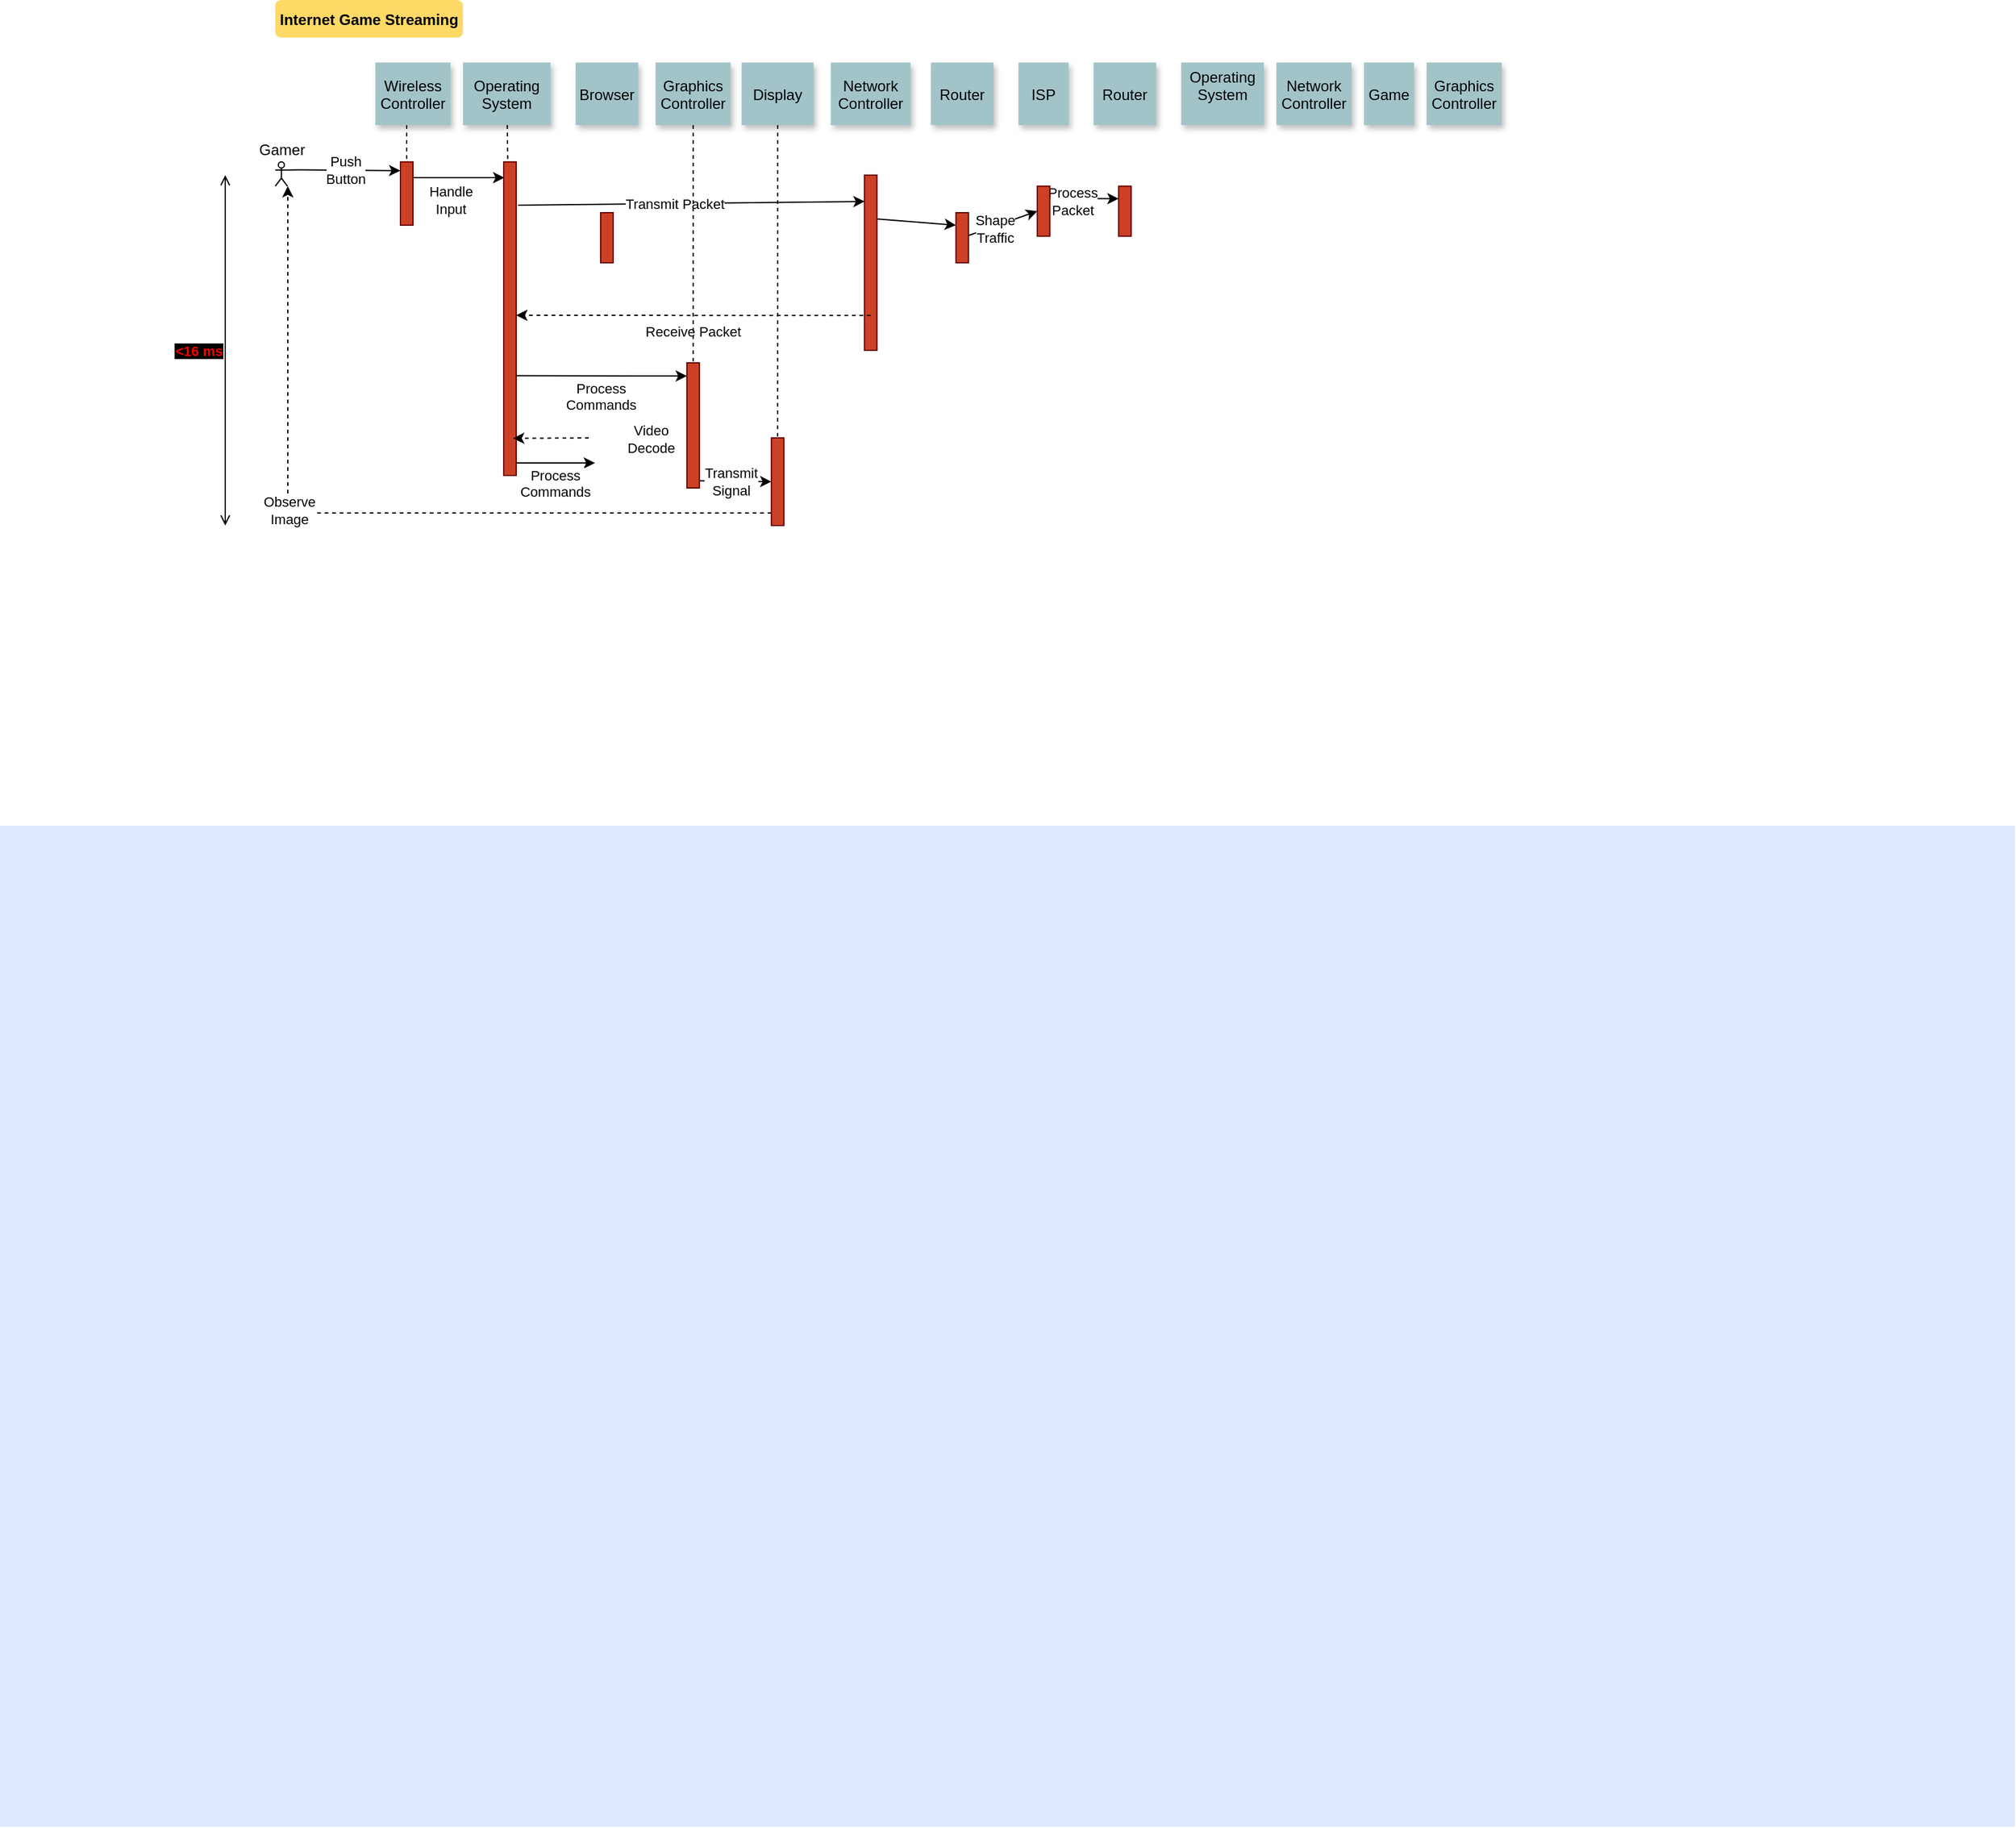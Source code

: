 <mxfile version="13.1.3" type="github">
  <diagram name="Page-1" id="9361dd3d-8414-5efd-6122-117bd74ce7a7">
    <mxGraphModel dx="1318" dy="603" grid="1" gridSize="10" guides="1" tooltips="1" connect="1" arrows="1" fold="1" page="0" pageScale="1.5" pageWidth="826" pageHeight="1169" background="#ffffff" math="0" shadow="0">
      <root>
        <mxCell id="0" />
        <mxCell id="1" parent="0" />
        <mxCell id="69" value="" style="fillColor=#DEE8FF;strokeColor=none" parent="1" vertex="1">
          <mxGeometry x="-200" y="680" width="1610" height="800" as="geometry" />
        </mxCell>
        <mxCell id="2" value="" style="fillColor=#CC4125;strokeColor=#660000" parent="1" vertex="1">
          <mxGeometry x="120" y="149.39" width="10" height="50.61" as="geometry" />
        </mxCell>
        <mxCell id="3" value="" style="edgeStyle=none;verticalLabelPosition=top;verticalAlign=bottom;labelPosition=left;align=right;exitX=1;exitY=0.25;exitDx=0;exitDy=0;" parent="1" source="2" edge="1">
          <mxGeometry width="100" height="100" as="geometry">
            <mxPoint x="80" y="159" as="sourcePoint" />
            <mxPoint x="203" y="162" as="targetPoint" />
            <mxPoint x="15" y="51" as="offset" />
          </mxGeometry>
        </mxCell>
        <mxCell id="oQ3h6LEIsGmMoKHgF2m0-93" value="&lt;div&gt;Handle&lt;/div&gt;&lt;div&gt;Input&lt;br&gt;&lt;/div&gt;" style="edgeLabel;html=1;align=center;verticalAlign=middle;resizable=0;points=[];" parent="3" vertex="1" connectable="0">
          <mxGeometry relative="1" as="geometry">
            <mxPoint x="-6.57" y="17.67" as="offset" />
          </mxGeometry>
        </mxCell>
        <mxCell id="4" value="Wireless&#xa;Controller" style="shadow=1;fillColor=#A2C4C9;strokeColor=none" parent="1" vertex="1">
          <mxGeometry x="100" y="70" width="60" height="50" as="geometry" />
        </mxCell>
        <mxCell id="6" value="" style="fillColor=#CC4125;strokeColor=#660000" parent="1" vertex="1">
          <mxGeometry x="202.5" y="149.39" width="10" height="250.61" as="geometry" />
        </mxCell>
        <mxCell id="7" value="Operating&#xa;System" style="shadow=1;fillColor=#A2C4C9;strokeColor=none" parent="1" vertex="1">
          <mxGeometry x="170" y="70" width="70" height="50" as="geometry" />
        </mxCell>
        <mxCell id="8" value="" style="edgeStyle=none;endArrow=none;dashed=1" parent="1" source="7" target="6" edge="1">
          <mxGeometry x="272.335" y="165" width="100" height="100" as="geometry">
            <mxPoint x="347.259" y="110" as="sourcePoint" />
            <mxPoint x="347.576" y="165" as="targetPoint" />
          </mxGeometry>
        </mxCell>
        <mxCell id="13" value="" style="verticalLabelPosition=top;verticalAlign=bottom;exitX=1.15;exitY=0.138;exitDx=0;exitDy=0;entryX=0.012;entryY=0.15;entryDx=0;entryDy=0;entryPerimeter=0;exitPerimeter=0;" parent="1" edge="1" target="21" source="6">
          <mxGeometry x="472.955" y="221.606" width="100" height="100" as="geometry">
            <mxPoint x="440" y="308.896" as="sourcePoint" />
            <mxPoint x="550" y="308.896" as="targetPoint" />
          </mxGeometry>
        </mxCell>
        <mxCell id="16iJN_MO-Rg0JeMpDWyn-110" value="Transmit Packet" style="edgeLabel;html=1;align=center;verticalAlign=middle;resizable=0;points=[];" vertex="1" connectable="0" parent="13">
          <mxGeometry relative="1" as="geometry">
            <mxPoint x="-14" as="offset" />
          </mxGeometry>
        </mxCell>
        <mxCell id="15" value="Network&#xa;Controller" style="shadow=1;fillColor=#A2C4C9;strokeColor=none" parent="1" vertex="1">
          <mxGeometry x="463.9" y="70" width="63.75" height="50" as="geometry" />
        </mxCell>
        <mxCell id="16iJN_MO-Rg0JeMpDWyn-97" style="rounded=0;orthogonalLoop=1;jettySize=auto;html=1;entryX=0;entryY=0.5;entryDx=0;entryDy=0;exitX=1.039;exitY=0.943;exitDx=0;exitDy=0;exitPerimeter=0;" edge="1" parent="1" source="17" target="16iJN_MO-Rg0JeMpDWyn-91">
          <mxGeometry relative="1" as="geometry" />
        </mxCell>
        <mxCell id="16iJN_MO-Rg0JeMpDWyn-98" value="&lt;div&gt;Transmit&lt;/div&gt;&lt;div&gt;Signal&lt;br&gt;&lt;/div&gt;" style="edgeLabel;html=1;align=center;verticalAlign=middle;resizable=0;points=[];" vertex="1" connectable="0" parent="16iJN_MO-Rg0JeMpDWyn-97">
          <mxGeometry x="0.152" y="1" relative="1" as="geometry">
            <mxPoint x="-8.18" y="1.3" as="offset" />
          </mxGeometry>
        </mxCell>
        <mxCell id="16iJN_MO-Rg0JeMpDWyn-108" style="rounded=0;orthogonalLoop=1;jettySize=auto;html=1;exitX=-0.048;exitY=0.117;exitDx=0;exitDy=0;entryX=1.155;entryY=0.689;entryDx=0;entryDy=0;dashed=1;endArrow=classic;endFill=1;entryPerimeter=0;exitPerimeter=0;" edge="1" parent="1">
          <mxGeometry relative="1" as="geometry">
            <mxPoint x="270.47" y="370.0" as="sourcePoint" />
            <mxPoint x="210.0" y="370.36" as="targetPoint" />
          </mxGeometry>
        </mxCell>
        <mxCell id="16iJN_MO-Rg0JeMpDWyn-109" value="&lt;div&gt;Video&lt;/div&gt;&lt;div&gt;Decode&lt;/div&gt;" style="edgeLabel;html=1;align=center;verticalAlign=middle;resizable=0;points=[];" vertex="1" connectable="0" parent="16iJN_MO-Rg0JeMpDWyn-108">
          <mxGeometry x="-0.113" y="1" relative="1" as="geometry">
            <mxPoint x="76.52" as="offset" />
          </mxGeometry>
        </mxCell>
        <mxCell id="17" value="" style="fillColor=#CC4125;strokeColor=#660000" parent="1" vertex="1">
          <mxGeometry x="348.9" y="310" width="10" height="100" as="geometry" />
        </mxCell>
        <mxCell id="19" value="Process&#xa;Commands&#xa;" style="edgeStyle=elbowEdgeStyle;elbow=vertical;verticalLabelPosition=top;verticalAlign=bottom;exitX=0.956;exitY=0.682;exitDx=0;exitDy=0;exitPerimeter=0;" parent="1" source="6" target="17" edge="1">
          <mxGeometry width="100" height="100" as="geometry">
            <mxPoint x="350" y="390" as="sourcePoint" />
            <mxPoint x="450" y="290" as="targetPoint" />
            <mxPoint y="45" as="offset" />
          </mxGeometry>
        </mxCell>
        <mxCell id="16iJN_MO-Rg0JeMpDWyn-115" style="edgeStyle=none;rounded=0;orthogonalLoop=1;jettySize=auto;html=1;exitX=1;exitY=0.25;exitDx=0;exitDy=0;entryX=0;entryY=0.25;entryDx=0;entryDy=0;startArrow=none;startFill=0;endArrow=classic;endFill=1;" edge="1" parent="1" source="21" target="26">
          <mxGeometry relative="1" as="geometry" />
        </mxCell>
        <mxCell id="21" value="" style="fillColor=#CC4125;strokeColor=#660000" parent="1" vertex="1">
          <mxGeometry x="490.78" y="160" width="10" height="140" as="geometry" />
        </mxCell>
        <mxCell id="16iJN_MO-Rg0JeMpDWyn-107" style="edgeStyle=orthogonalEdgeStyle;rounded=0;orthogonalLoop=1;jettySize=auto;html=1;dashed=1;endArrow=none;endFill=0;" edge="1" parent="1" source="22" target="16iJN_MO-Rg0JeMpDWyn-91">
          <mxGeometry relative="1" as="geometry" />
        </mxCell>
        <mxCell id="22" value="Display" style="shadow=1;fillColor=#A2C4C9;strokeColor=none" parent="1" vertex="1">
          <mxGeometry x="392.65" y="70" width="57.5" height="50" as="geometry" />
        </mxCell>
        <mxCell id="24" value="Router" style="shadow=1;fillColor=#A2C4C9;strokeColor=none" parent="1" vertex="1">
          <mxGeometry x="543.9" y="70" width="50" height="50" as="geometry" />
        </mxCell>
        <mxCell id="16iJN_MO-Rg0JeMpDWyn-117" style="edgeStyle=none;rounded=0;orthogonalLoop=1;jettySize=auto;html=1;entryX=0;entryY=0.5;entryDx=0;entryDy=0;startArrow=none;startFill=0;endArrow=classic;endFill=1;" edge="1" parent="1" source="26" target="16iJN_MO-Rg0JeMpDWyn-116">
          <mxGeometry relative="1" as="geometry" />
        </mxCell>
        <mxCell id="16iJN_MO-Rg0JeMpDWyn-118" value="&lt;div&gt;Shape&lt;/div&gt;&lt;div&gt;Traffic&lt;br&gt;&lt;/div&gt;" style="edgeLabel;html=1;align=center;verticalAlign=middle;resizable=0;points=[];" vertex="1" connectable="0" parent="16iJN_MO-Rg0JeMpDWyn-117">
          <mxGeometry x="-0.286" y="-2" relative="1" as="geometry">
            <mxPoint as="offset" />
          </mxGeometry>
        </mxCell>
        <mxCell id="26" value="" style="fillColor=#CC4125;strokeColor=#660000" parent="1" vertex="1">
          <mxGeometry x="563.9" y="190.004" width="10" height="40" as="geometry" />
        </mxCell>
        <mxCell id="30" value="ISP" style="shadow=1;fillColor=#A2C4C9;strokeColor=none" parent="1" vertex="1">
          <mxGeometry x="613.9" y="70" width="40" height="50" as="geometry" />
        </mxCell>
        <mxCell id="33" value="" style="edgeStyle=elbowEdgeStyle;elbow=horizontal;endArrow=none;dashed=1" parent="1" source="4" target="2" edge="1">
          <mxGeometry x="230.0" y="310" width="100" height="100" as="geometry">
            <mxPoint x="230.0" y="410" as="sourcePoint" />
            <mxPoint x="330" y="310" as="targetPoint" />
          </mxGeometry>
        </mxCell>
        <mxCell id="35" value="Receive Packet" style="edgeStyle=elbowEdgeStyle;elbow=vertical;dashed=1;verticalLabelPosition=bottom;verticalAlign=top;exitX=0.5;exitY=0.801;exitDx=0;exitDy=0;exitPerimeter=0;" parent="1" edge="1" target="6" source="21">
          <mxGeometry x="179.38" y="240.603" width="100" height="100" as="geometry">
            <mxPoint x="370" y="270" as="sourcePoint" />
            <mxPoint x="299.38" y="259.997" as="targetPoint" />
            <Array as="points" />
          </mxGeometry>
        </mxCell>
        <mxCell id="47" value="&lt;16 ms" style="edgeStyle=elbowEdgeStyle;elbow=horizontal;startArrow=open;endArrow=open;labelPosition=left;align=right;fontStyle=1;fontColor=#FF0000;labelBackgroundColor=#000000;" parent="1" edge="1">
          <mxGeometry x="-139.964" y="290" width="100" height="100" as="geometry">
            <mxPoint x="-20" y="160" as="sourcePoint" />
            <mxPoint x="-20" y="440" as="targetPoint" />
          </mxGeometry>
        </mxCell>
        <mxCell id="71" value="Internet Game Streaming" style="rounded=1;fontStyle=1;fillColor=#FFD966;strokeColor=none" parent="1" vertex="1">
          <mxGeometry x="20" y="20" width="150" height="30" as="geometry" />
        </mxCell>
        <mxCell id="oQ3h6LEIsGmMoKHgF2m0-96" value="Operating&#xa;System&#xa;" style="shadow=1;fillColor=#A2C4C9;strokeColor=none" parent="1" vertex="1">
          <mxGeometry x="743.9" y="70" width="66.1" height="50" as="geometry" />
        </mxCell>
        <mxCell id="oQ3h6LEIsGmMoKHgF2m0-97" value="Network&#xa;Controller" style="shadow=1;fillColor=#A2C4C9;strokeColor=none" parent="1" vertex="1">
          <mxGeometry x="820.01" y="70" width="60" height="50" as="geometry" />
        </mxCell>
        <mxCell id="oQ3h6LEIsGmMoKHgF2m0-98" value="Graphics&#xa;Controller" style="shadow=1;fillColor=#A2C4C9;strokeColor=none" parent="1" vertex="1">
          <mxGeometry x="940" y="70" width="60" height="50" as="geometry" />
        </mxCell>
        <mxCell id="16iJN_MO-Rg0JeMpDWyn-106" value="" style="edgeStyle=orthogonalEdgeStyle;rounded=0;orthogonalLoop=1;jettySize=auto;html=1;dashed=1;endArrow=none;endFill=0;" edge="1" parent="1" source="oQ3h6LEIsGmMoKHgF2m0-100" target="17">
          <mxGeometry relative="1" as="geometry" />
        </mxCell>
        <mxCell id="oQ3h6LEIsGmMoKHgF2m0-100" value="Graphics&#xa;Controller" style="shadow=1;fillColor=#A2C4C9;strokeColor=none" parent="1" vertex="1">
          <mxGeometry x="323.9" y="70" width="60" height="50" as="geometry" />
        </mxCell>
        <mxCell id="16iJN_MO-Rg0JeMpDWyn-90" value="&lt;div&gt;Push&lt;/div&gt;&lt;div&gt;Button&lt;br&gt;&lt;/div&gt;" style="edgeStyle=orthogonalEdgeStyle;rounded=0;orthogonalLoop=1;jettySize=auto;html=1;entryX=-0.01;entryY=0.138;entryDx=0;entryDy=0;entryPerimeter=0;exitX=1;exitY=0.333;exitDx=0;exitDy=0;exitPerimeter=0;" edge="1" parent="1" source="16iJN_MO-Rg0JeMpDWyn-89" target="2">
          <mxGeometry x="0.016" relative="1" as="geometry">
            <Array as="points">
              <mxPoint x="40" y="156" />
            </Array>
            <mxPoint as="offset" />
          </mxGeometry>
        </mxCell>
        <mxCell id="16iJN_MO-Rg0JeMpDWyn-89" value="Gamer" style="shape=umlActor;verticalLabelPosition=top;labelBackgroundColor=#ffffff;verticalAlign=bottom;html=1;outlineConnect=0;labelPosition=center;align=center;" vertex="1" parent="1">
          <mxGeometry x="20" y="149.39" width="9.69" height="19.39" as="geometry" />
        </mxCell>
        <mxCell id="16iJN_MO-Rg0JeMpDWyn-94" value="" style="edgeStyle=orthogonalEdgeStyle;rounded=0;orthogonalLoop=1;jettySize=auto;html=1;dashed=1;entryX=1;entryY=1;entryDx=0;entryDy=0;entryPerimeter=0;" edge="1" parent="1" source="16iJN_MO-Rg0JeMpDWyn-91" target="16iJN_MO-Rg0JeMpDWyn-89">
          <mxGeometry relative="1" as="geometry">
            <mxPoint x="25" y="170" as="targetPoint" />
            <Array as="points">
              <mxPoint x="30" y="430" />
              <mxPoint x="30" y="169" />
            </Array>
          </mxGeometry>
        </mxCell>
        <mxCell id="16iJN_MO-Rg0JeMpDWyn-95" value="&lt;div&gt;Observe&lt;/div&gt;&lt;div&gt;Image&lt;br&gt;&lt;/div&gt;" style="edgeLabel;html=1;align=center;verticalAlign=middle;resizable=0;points=[];" vertex="1" connectable="0" parent="16iJN_MO-Rg0JeMpDWyn-94">
          <mxGeometry x="0.199" y="-1" relative="1" as="geometry">
            <mxPoint as="offset" />
          </mxGeometry>
        </mxCell>
        <mxCell id="16iJN_MO-Rg0JeMpDWyn-91" value="" style="fillColor=#CC4125;strokeColor=#660000" vertex="1" parent="1">
          <mxGeometry x="416.4" y="370" width="10" height="70" as="geometry" />
        </mxCell>
        <mxCell id="16iJN_MO-Rg0JeMpDWyn-111" value="Process&#xa;Commands&#xa;" style="edgeStyle=elbowEdgeStyle;elbow=vertical;verticalLabelPosition=top;verticalAlign=bottom;exitX=0.956;exitY=0.682;exitDx=0;exitDy=0;exitPerimeter=0;" edge="1" parent="1">
          <mxGeometry x="0.44" y="69.69" width="100" height="100" as="geometry">
            <mxPoint x="212.5" y="389.996" as="sourcePoint" />
            <mxPoint x="275.44" y="390.079" as="targetPoint" />
            <mxPoint y="45" as="offset" />
          </mxGeometry>
        </mxCell>
        <mxCell id="16iJN_MO-Rg0JeMpDWyn-126" style="edgeStyle=none;rounded=0;orthogonalLoop=1;jettySize=auto;html=1;exitX=1;exitY=0.25;exitDx=0;exitDy=0;entryX=0;entryY=0.25;entryDx=0;entryDy=0;startArrow=none;startFill=0;endArrow=classic;endFill=1;" edge="1" parent="1" source="16iJN_MO-Rg0JeMpDWyn-116" target="16iJN_MO-Rg0JeMpDWyn-125">
          <mxGeometry relative="1" as="geometry" />
        </mxCell>
        <mxCell id="16iJN_MO-Rg0JeMpDWyn-127" value="&lt;div&gt;Process&lt;/div&gt;&lt;div&gt;Packet&lt;br&gt;&lt;/div&gt;" style="edgeLabel;html=1;align=center;verticalAlign=middle;resizable=0;points=[];" vertex="1" connectable="0" parent="16iJN_MO-Rg0JeMpDWyn-126">
          <mxGeometry x="-0.363" y="-2" relative="1" as="geometry">
            <mxPoint as="offset" />
          </mxGeometry>
        </mxCell>
        <mxCell id="16iJN_MO-Rg0JeMpDWyn-116" value="" style="fillColor=#CC4125;strokeColor=#660000" vertex="1" parent="1">
          <mxGeometry x="628.9" y="168.784" width="10" height="40" as="geometry" />
        </mxCell>
        <mxCell id="16iJN_MO-Rg0JeMpDWyn-119" value="Router" style="shadow=1;fillColor=#A2C4C9;strokeColor=none" vertex="1" parent="1">
          <mxGeometry x="673.9" y="70" width="50" height="50" as="geometry" />
        </mxCell>
        <mxCell id="16iJN_MO-Rg0JeMpDWyn-120" value="Game" style="shadow=1;fillColor=#A2C4C9;strokeColor=none" vertex="1" parent="1">
          <mxGeometry x="890" y="70" width="40" height="50" as="geometry" />
        </mxCell>
        <mxCell id="16iJN_MO-Rg0JeMpDWyn-121" value="Browser" style="shadow=1;fillColor=#A2C4C9;strokeColor=none" vertex="1" parent="1">
          <mxGeometry x="260" y="70" width="50" height="50" as="geometry" />
        </mxCell>
        <mxCell id="16iJN_MO-Rg0JeMpDWyn-122" value="" style="fillColor=#CC4125;strokeColor=#660000" vertex="1" parent="1">
          <mxGeometry x="280.0" y="190.004" width="10" height="40" as="geometry" />
        </mxCell>
        <mxCell id="16iJN_MO-Rg0JeMpDWyn-125" value="" style="fillColor=#CC4125;strokeColor=#660000" vertex="1" parent="1">
          <mxGeometry x="693.9" y="168.784" width="10" height="40" as="geometry" />
        </mxCell>
      </root>
    </mxGraphModel>
  </diagram>
</mxfile>
